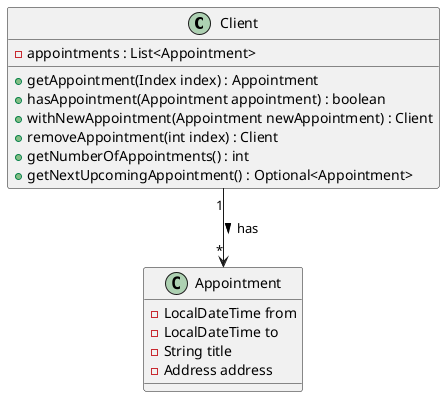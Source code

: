 @startuml
class Client {
    - appointments : List<Appointment>

    + getAppointment(Index index) : Appointment
    + hasAppointment(Appointment appointment) : boolean
    + withNewAppointment(Appointment newAppointment) : Client
    + removeAppointment(int index) : Client
    + getNumberOfAppointments() : int
    + getNextUpcomingAppointment() : Optional<Appointment>
}

class Appointment {
    - LocalDateTime from
    - LocalDateTime to
    - String title
    - Address address
}


Client "1" --> "*" Appointment : has >
@enduml
